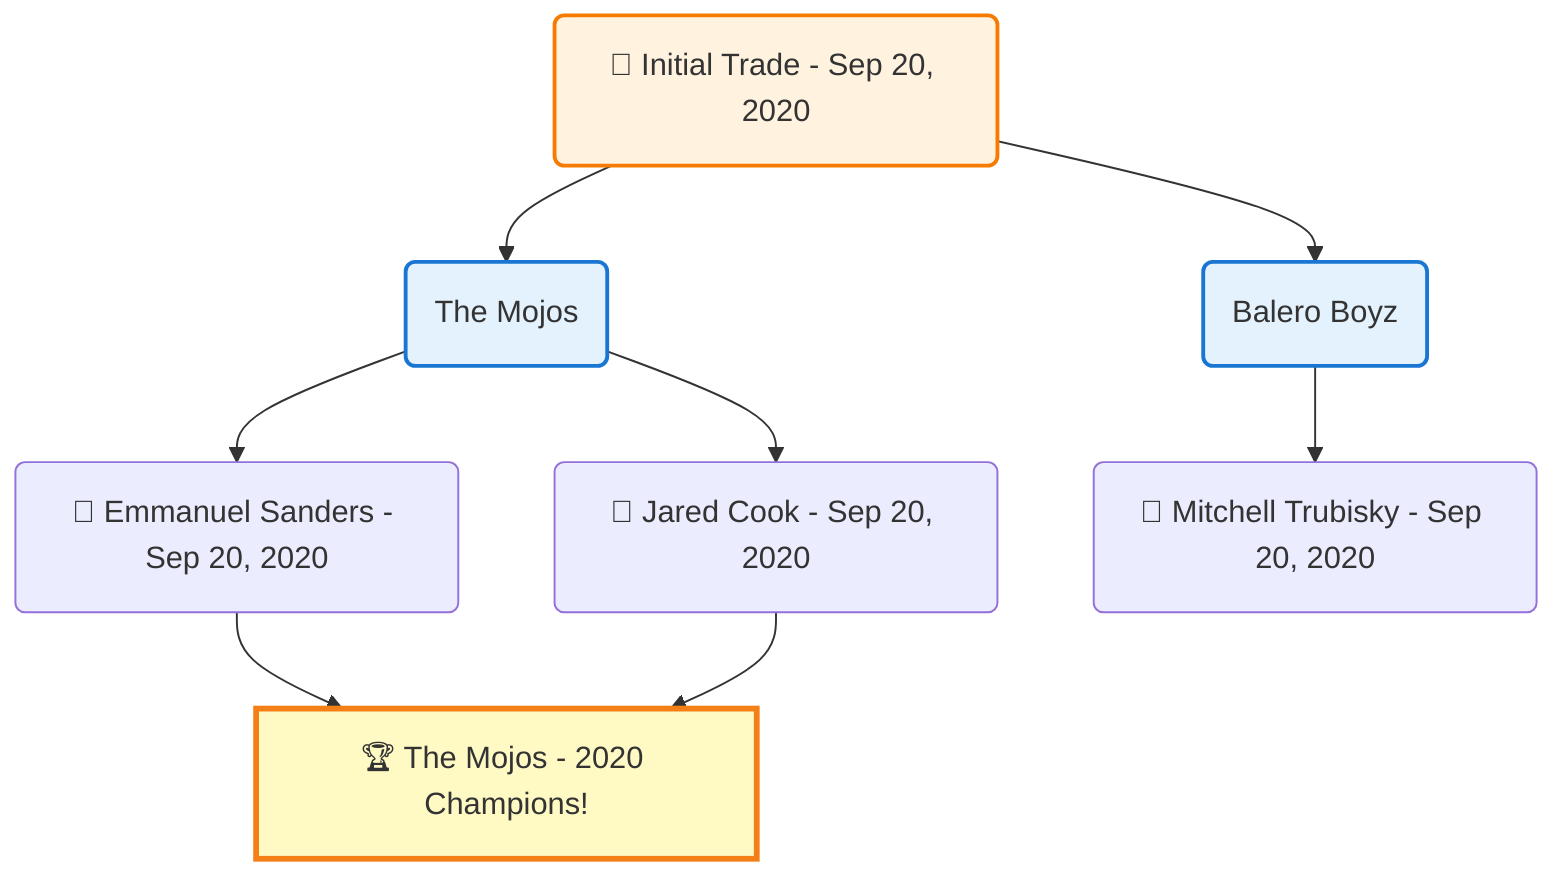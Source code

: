 flowchart TD

    TRADE_MAIN("🔄 Initial Trade - Sep 20, 2020")
    TEAM_1("The Mojos")
    TEAM_2("Balero Boyz")
    NODE_05df50df-9b98-4945-a0a6-7e0f7960bc7b("🔄 Emmanuel Sanders - Sep 20, 2020")
    CHAMP_bbe2d0ad-54cf-4c22-be82-b2a5f262a157_2020["🏆 The Mojos - 2020 Champions!"]
    NODE_68609453-7292-42da-9098-9a7cd9b0b6fe("🔄 Mitchell Trubisky - Sep 20, 2020")
    NODE_8aaa6c73-8cc2-4dc1-ba32-c09d4caaf274("🔄 Jared Cook - Sep 20, 2020")

    TRADE_MAIN --> TEAM_1
    TRADE_MAIN --> TEAM_2
    TEAM_1 --> NODE_05df50df-9b98-4945-a0a6-7e0f7960bc7b
    NODE_05df50df-9b98-4945-a0a6-7e0f7960bc7b --> CHAMP_bbe2d0ad-54cf-4c22-be82-b2a5f262a157_2020
    TEAM_2 --> NODE_68609453-7292-42da-9098-9a7cd9b0b6fe
    TEAM_1 --> NODE_8aaa6c73-8cc2-4dc1-ba32-c09d4caaf274
    NODE_8aaa6c73-8cc2-4dc1-ba32-c09d4caaf274 --> CHAMP_bbe2d0ad-54cf-4c22-be82-b2a5f262a157_2020

    %% Node styling
    classDef teamNode fill:#e3f2fd,stroke:#1976d2,stroke-width:2px
    classDef tradeNode fill:#fff3e0,stroke:#f57c00,stroke-width:2px
    classDef playerNode fill:#f3e5f5,stroke:#7b1fa2,stroke-width:1px
    classDef nonRootPlayerNode fill:#f5f5f5,stroke:#757575,stroke-width:1px
    classDef endNode fill:#ffebee,stroke:#c62828,stroke-width:2px
    classDef waiverNode fill:#e8f5e8,stroke:#388e3c,stroke-width:2px
    classDef championshipNode fill:#fff9c4,stroke:#f57f17,stroke-width:3px

    class TEAM_1,TEAM_2 teamNode
    class CHAMP_bbe2d0ad-54cf-4c22-be82-b2a5f262a157_2020 championshipNode
    class TRADE_MAIN tradeNode